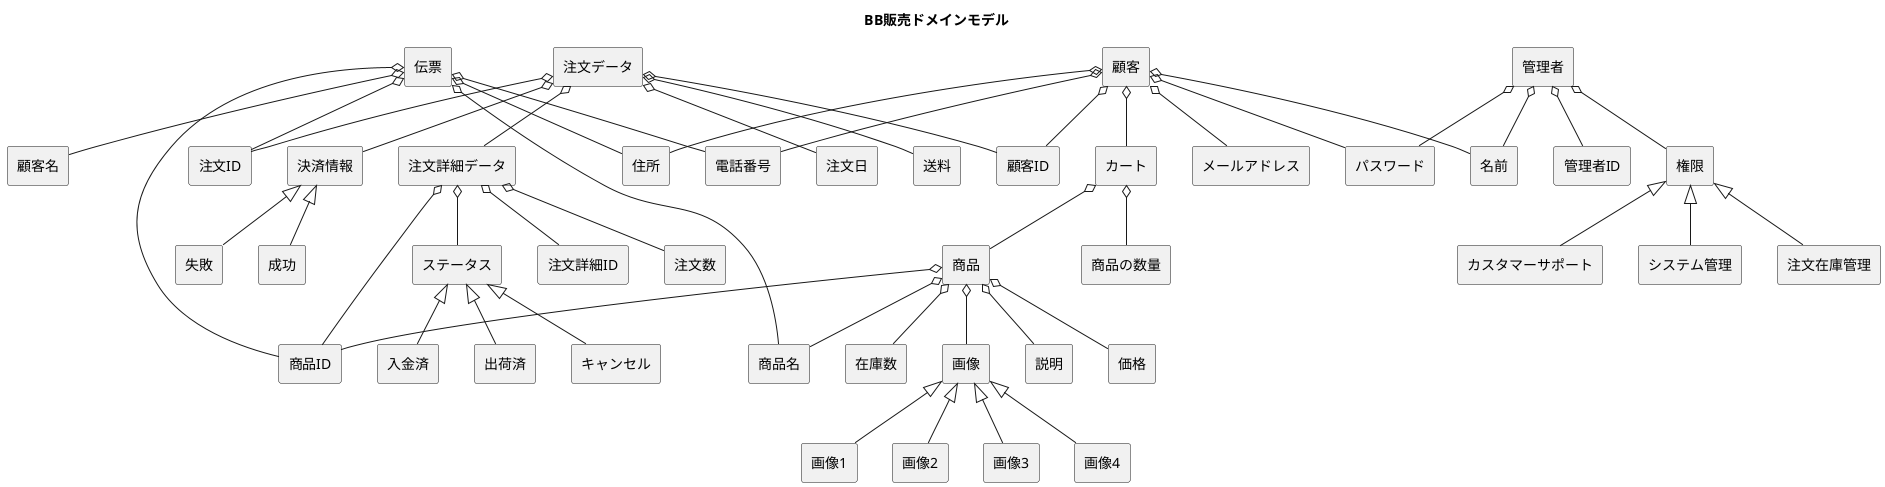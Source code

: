 @startuml

title BB販売ドメインモデル
skinparam componentStyle rectangle
[顧客] o-- [顧客ID]
[顧客] o-- [名前]
[顧客] o-- [住所]
[顧客] o-- [電話番号]
[顧客] o-- [メールアドレス]
[顧客] o-- [パスワード]
' [顧客] o-- [注文履歴]
[顧客] o-- [カート]

[管理者] o-- [管理者ID]
[管理者] o-- [名前]
[管理者] o-- [パスワード]
[管理者] o-- [権限]

[権限] <|-- [システム管理]
[権限] <|-- [注文在庫管理]
[権限] <|-- [カスタマーサポート]

' 顧客に表示される情報
' [注文履歴] o-- [注文データ]
' [注文履歴] o-- [顧客ID]
' [注文履歴] o-- [注文ID]
' [注文履歴] o-- [注文日]
' [注文履歴] o-- [商品ID]
' [注文履歴] o-- [商品名]
' [注文履歴] o-- [ステータス]


[カート] o-- [商品]
' [カート] o-- [商品ID]
' [カート] o-- [商品名]
' [カート] o-- [商品価格]
' 画像は商品に設定された画像1
' [カート] o-- [画像1]
[カート] o-- [商品の数量]

' 注文在庫管理者に表示される情報
[注文データ] o-- [注文ID]
[注文データ] o-- [顧客ID]
[注文データ] o-- [注文詳細データ]
[注文データ] o-- [注文日]
[注文データ] o-- [送料]
[注文データ] o-- [決済情報]

[注文詳細データ] o-- [注文詳細ID]
[注文詳細データ] o-- [商品ID]
[注文詳細データ] o-- [注文数]
[注文詳細データ] o-- [ステータス]

[ステータス] <|-- [入金済]
[ステータス] <|-- [出荷済]
[ステータス] <|-- [キャンセル]

' 配送用の伝票に印字される情報
[伝票] o-- [注文ID]
[伝票] o-- [商品ID]
[伝票] o-- [商品名]
[伝票] o-- [顧客名]
[伝票] o-- [住所]
[伝票] o-- [電話番号]

[決済情報] <|-- [成功]
[決済情報] <|-- [失敗]

' 商品ページ用
[商品] o-- [商品ID]
[商品] o-- [商品名]
[商品] o-- [説明]
[商品] o-- [価格]
[商品] o-- [在庫数]
' 画像1はNOT NULL
[商品] o-- [画像]
[画像] <|-- [画像1]
[画像] <|-- [画像2]
[画像] <|-- [画像3]
[画像] <|-- [画像4]

@enduml